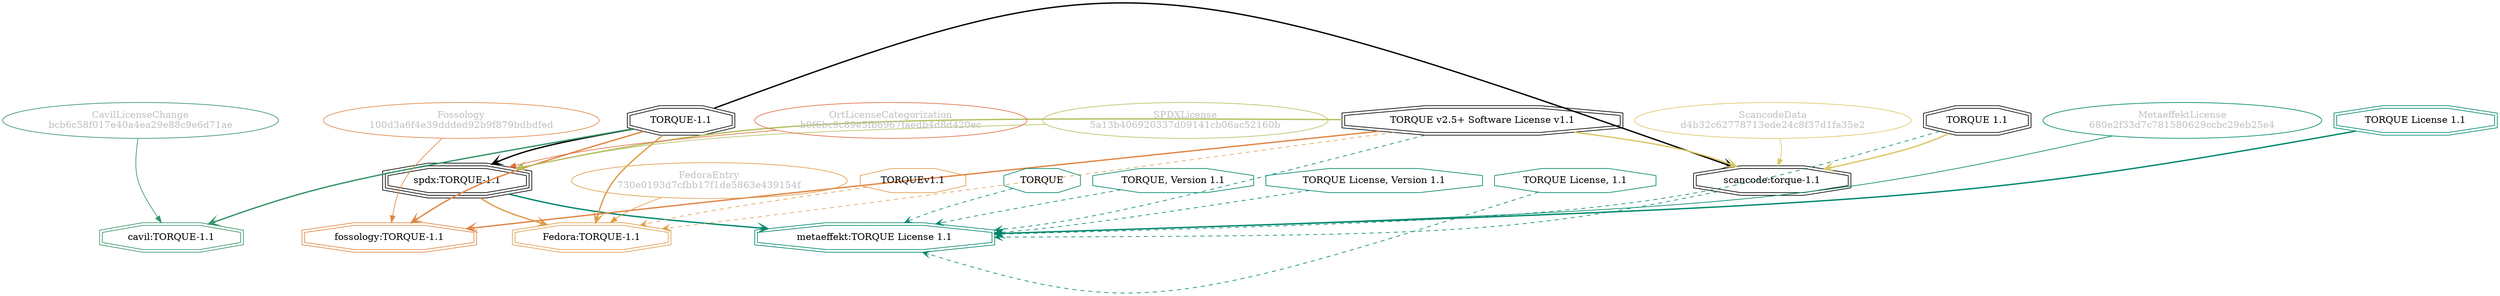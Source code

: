 strict digraph {
    node [shape=box];
    graph [splines=curved];
    4107 [label="SPDXLicense\n5a13b406920337d09141cb06ac52160b"
         ,fontcolor=gray
         ,color="#b8bf62"
         ,fillcolor="beige;1"
         ,shape=ellipse];
    4108 [label="spdx:TORQUE-1.1"
         ,shape=tripleoctagon];
    4109 [label="TORQUE-1.1"
         ,shape=doubleoctagon];
    4110 [label="TORQUE v2.5+ Software License v1.1"
         ,shape=doubleoctagon];
    8428 [label="FedoraEntry\n730e0193d7cfbb17f1de5863e439154f"
         ,fontcolor=gray
         ,color="#e09d4b"
         ,fillcolor="beige;1"
         ,shape=ellipse];
    8429 [label="Fedora:TORQUE-1.1"
         ,color="#e09d4b"
         ,shape=doubleoctagon];
    8430 [label="TORQUEv1.1"
         ,color="#e09d4b"
         ,shape=octagon];
    24508 [label="ScancodeData\nd4b32c62778713ede24c8f37d1fa35e2"
          ,fontcolor=gray
          ,color="#dac767"
          ,fillcolor="beige;1"
          ,shape=ellipse];
    24509 [label="scancode:torque-1.1"
          ,shape=doubleoctagon];
    24510 [label="TORQUE 1.1"
          ,shape=doubleoctagon];
    27976 [label="Fossology\n100d3a6f4e39ddded92b9f879bdbdfed"
          ,fontcolor=gray
          ,color="#e18745"
          ,fillcolor="beige;1"
          ,shape=ellipse];
    27977 [label="fossology:TORQUE-1.1"
          ,color="#e18745"
          ,shape=doubleoctagon];
    35229 [label="OrtLicenseCategorization\nb9f6bc9c89e5fb6967faedb4d8d420ec"
          ,fontcolor=gray
          ,color="#e06f45"
          ,fillcolor="beige;1"
          ,shape=ellipse];
    38064 [label="CavilLicenseChange\nbcb6c58f017e40a4ea29e88c9e6d71ae"
          ,fontcolor=gray
          ,color="#379469"
          ,fillcolor="beige;1"
          ,shape=ellipse];
    38065 [label="cavil:TORQUE-1.1"
          ,color="#379469"
          ,shape=doubleoctagon];
    48853 [label="MetaeffektLicense\n680e2f33d7c781580629ccbc29eb25e4"
          ,fontcolor=gray
          ,color="#00876c"
          ,fillcolor="beige;1"
          ,shape=ellipse];
    48854 [label="metaeffekt:TORQUE License 1.1"
          ,color="#00876c"
          ,shape=doubleoctagon];
    48855 [label="TORQUE License 1.1"
          ,color="#00876c"
          ,shape=doubleoctagon];
    48856 [label=TORQUE
          ,color="#00876c"
          ,shape=octagon];
    48857 [label="TORQUE, Version 1.1"
          ,color="#00876c"
          ,shape=octagon];
    48858 [label="TORQUE License, Version 1.1"
          ,color="#00876c"
          ,shape=octagon];
    48859 [label="TORQUE License, 1.1"
          ,color="#00876c"
          ,shape=octagon];
    4107 -> 4108 [weight=0.5
                 ,color="#b8bf62"];
    4108 -> 8429 [style=bold
                 ,arrowhead=vee
                 ,weight=0.7
                 ,color="#e09d4b"];
    4108 -> 48854 [style=bold
                  ,arrowhead=vee
                  ,weight=0.7
                  ,color="#00876c"];
    4109 -> 4108 [style=bold
                 ,arrowhead=vee
                 ,weight=0.7];
    4109 -> 8429 [style=bold
                 ,arrowhead=vee
                 ,weight=0.7
                 ,color="#e09d4b"];
    4109 -> 24509 [style=bold
                  ,arrowhead=vee
                  ,weight=0.7];
    4109 -> 27977 [style=bold
                  ,arrowhead=vee
                  ,weight=0.7
                  ,color="#e18745"];
    4109 -> 38065 [style=bold
                  ,arrowhead=vee
                  ,weight=0.7
                  ,color="#379469"];
    4109 -> 38065 [style=bold
                  ,arrowhead=vee
                  ,weight=0.7
                  ,color="#379469"];
    4110 -> 4108 [style=bold
                 ,arrowhead=vee
                 ,weight=0.7
                 ,color="#b8bf62"];
    4110 -> 8429 [style=dashed
                 ,arrowhead=vee
                 ,weight=0.5
                 ,color="#e09d4b"];
    4110 -> 24509 [style=bold
                  ,arrowhead=vee
                  ,weight=0.7
                  ,color="#dac767"];
    4110 -> 27977 [style=bold
                  ,arrowhead=vee
                  ,weight=0.7
                  ,color="#e18745"];
    4110 -> 48854 [style=dashed
                  ,arrowhead=vee
                  ,weight=0.5
                  ,color="#00876c"];
    8428 -> 8429 [weight=0.5
                 ,color="#e09d4b"];
    8430 -> 8429 [style=dashed
                 ,arrowhead=vee
                 ,weight=0.5
                 ,color="#e09d4b"];
    24508 -> 24509 [weight=0.5
                   ,color="#dac767"];
    24509 -> 48854 [style=dashed
                   ,arrowhead=vee
                   ,weight=0.5
                   ,color="#00876c"];
    24510 -> 24509 [style=bold
                   ,arrowhead=vee
                   ,weight=0.7
                   ,color="#dac767"];
    24510 -> 48854 [style=dashed
                   ,arrowhead=vee
                   ,weight=0.5
                   ,color="#00876c"];
    27976 -> 27977 [weight=0.5
                   ,color="#e18745"];
    35229 -> 4108 [weight=0.5
                  ,color="#e06f45"];
    38064 -> 38065 [weight=0.5
                   ,color="#379469"];
    48853 -> 48854 [weight=0.5
                   ,color="#00876c"];
    48855 -> 48854 [style=bold
                   ,arrowhead=vee
                   ,weight=0.7
                   ,color="#00876c"];
    48856 -> 48854 [style=dashed
                   ,arrowhead=vee
                   ,weight=0.5
                   ,color="#00876c"];
    48857 -> 48854 [style=dashed
                   ,arrowhead=vee
                   ,weight=0.5
                   ,color="#00876c"];
    48858 -> 48854 [style=dashed
                   ,arrowhead=vee
                   ,weight=0.5
                   ,color="#00876c"];
    48859 -> 48854 [style=dashed
                   ,arrowhead=vee
                   ,weight=0.5
                   ,color="#00876c"];
}
